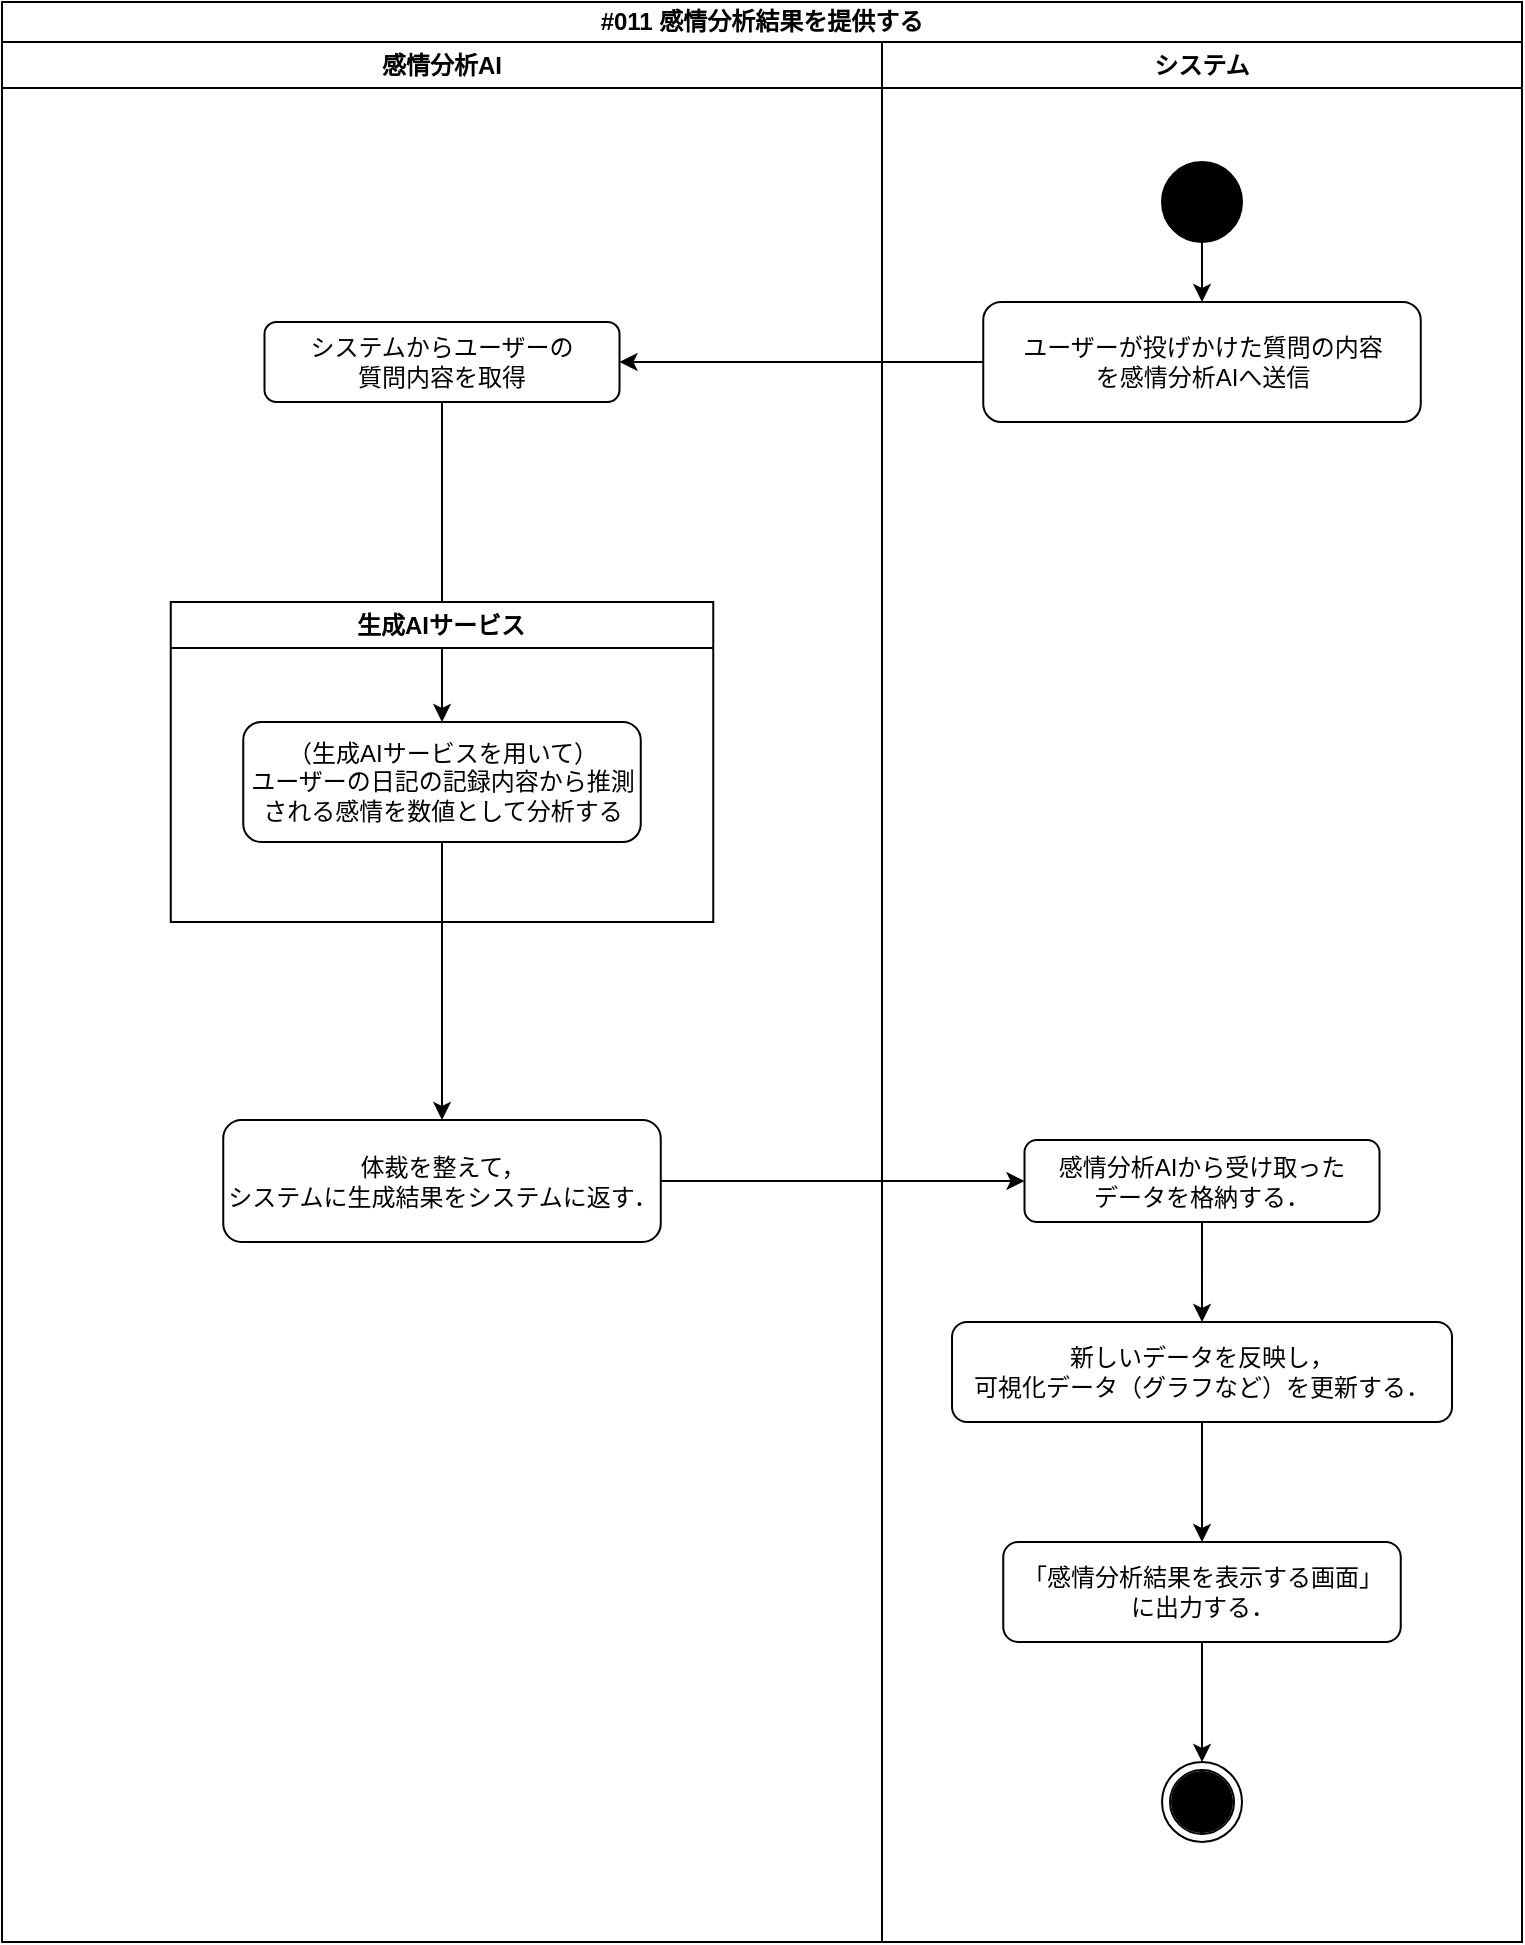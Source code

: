 <mxfile scale="10" border="10">
    <diagram id="PJhBvZbjIUu8iOUgB9s-" name="ページ1">
        <mxGraphModel dx="1296" dy="925" grid="1" gridSize="10" guides="1" tooltips="1" connect="1" arrows="1" fold="1" page="1" pageScale="1" pageWidth="827" pageHeight="1169" background="#ffffff" math="0" shadow="0">
            <root>
                <mxCell id="0"/>
                <mxCell id="1" parent="0"/>
                <mxCell id="42" value="#011 感情分析結果を提供する" style="swimlane;whiteSpace=wrap;html=1;swimlaneLine=1;startSize=20;rounded=0;" parent="1" vertex="1">
                    <mxGeometry x="40" y="40" width="760" height="970" as="geometry"/>
                </mxCell>
                <mxCell id="47" value="感情分析AI" style="swimlane;whiteSpace=wrap;html=1;" parent="42" vertex="1">
                    <mxGeometry y="20" width="440" height="950" as="geometry">
                        <mxRectangle y="20" width="90" height="30" as="alternateBounds"/>
                    </mxGeometry>
                </mxCell>
                <mxCell id="104" style="edgeStyle=orthogonalEdgeStyle;rounded=0;html=1;exitX=0.5;exitY=1;exitDx=0;exitDy=0;entryX=0.5;entryY=0;entryDx=0;entryDy=0;" parent="47" source="101" target="103" edge="1">
                    <mxGeometry relative="1" as="geometry"/>
                </mxCell>
                <mxCell id="101" value="システムからユーザーの&lt;br&gt;質問内容を取得" style="rounded=1;whiteSpace=wrap;html=1;fillColor=none;" parent="47" vertex="1">
                    <mxGeometry x="131.25" y="140" width="177.5" height="40" as="geometry"/>
                </mxCell>
                <mxCell id="106" style="edgeStyle=orthogonalEdgeStyle;rounded=0;html=1;exitX=0.5;exitY=1;exitDx=0;exitDy=0;entryX=0.5;entryY=0;entryDx=0;entryDy=0;" parent="47" source="103" target="105" edge="1">
                    <mxGeometry relative="1" as="geometry"/>
                </mxCell>
                <mxCell id="105" value="体裁を整えて，&lt;br&gt;システムに生成結果をシステムに返す．" style="rounded=1;whiteSpace=wrap;html=1;fillColor=none;" parent="47" vertex="1">
                    <mxGeometry x="110.63" y="539" width="218.75" height="61" as="geometry"/>
                </mxCell>
                <mxCell id="110" value="生成AIサービス" style="swimlane;whiteSpace=wrap;html=1;" parent="47" vertex="1">
                    <mxGeometry x="84.38" y="280" width="271.25" height="160" as="geometry"/>
                </mxCell>
                <mxCell id="103" value="（生成AIサービスを用いて）&lt;br&gt;ユーザーの日記の記録内容から推測される感情を数値として分析する" style="rounded=1;whiteSpace=wrap;html=1;fillColor=none;" parent="110" vertex="1">
                    <mxGeometry x="36.25" y="60" width="198.75" height="60" as="geometry"/>
                </mxCell>
                <mxCell id="48" value="システム" style="swimlane;whiteSpace=wrap;html=1;" parent="42" vertex="1">
                    <mxGeometry x="440" y="20" width="320" height="950" as="geometry">
                        <mxRectangle x="320" y="20" width="90" height="30" as="alternateBounds"/>
                    </mxGeometry>
                </mxCell>
                <mxCell id="76" style="edgeStyle=orthogonalEdgeStyle;html=1;exitX=1;exitY=0.5;exitDx=0;exitDy=0;fontColor=#000000;rounded=0;" parent="48" edge="1">
                    <mxGeometry relative="1" as="geometry">
                        <mxPoint x="305" y="325" as="sourcePoint"/>
                    </mxGeometry>
                </mxCell>
                <mxCell id="100" style="edgeStyle=orthogonalEdgeStyle;html=1;exitX=0.5;exitY=1;exitDx=0;exitDy=0;entryX=0.5;entryY=0;entryDx=0;entryDy=0;rounded=0;" parent="48" source="49" target="97" edge="1">
                    <mxGeometry relative="1" as="geometry"/>
                </mxCell>
                <mxCell id="49" value="" style="ellipse;whiteSpace=wrap;html=1;aspect=fixed;fillColor=#000000;" parent="48" vertex="1">
                    <mxGeometry x="140" y="60" width="40" height="40" as="geometry"/>
                </mxCell>
                <mxCell id="97" value="ユーザーが投げかけた質問の内容&lt;br&gt;を感情分析AIへ送信" style="rounded=1;whiteSpace=wrap;html=1;fillColor=none;" parent="48" vertex="1">
                    <mxGeometry x="50.63" y="130" width="218.75" height="60" as="geometry"/>
                </mxCell>
                <mxCell id="115" style="edgeStyle=none;html=1;exitX=0.5;exitY=1;exitDx=0;exitDy=0;entryX=0.5;entryY=0;entryDx=0;entryDy=0;" parent="48" source="108" target="113" edge="1">
                    <mxGeometry relative="1" as="geometry"/>
                </mxCell>
                <mxCell id="108" value="感情分析AIから受け取った&lt;br&gt;データを格納する．" style="rounded=1;whiteSpace=wrap;html=1;fillColor=none;" parent="48" vertex="1">
                    <mxGeometry x="71.25" y="549" width="177.5" height="41" as="geometry"/>
                </mxCell>
                <mxCell id="117" style="edgeStyle=none;html=1;exitX=0.5;exitY=1;exitDx=0;exitDy=0;entryX=0.5;entryY=0;entryDx=0;entryDy=0;" parent="48" source="111" target="98" edge="1">
                    <mxGeometry relative="1" as="geometry"/>
                </mxCell>
                <mxCell id="111" value="「感情分析結果を表示する画面」&lt;br&gt;に出力する．" style="rounded=1;whiteSpace=wrap;html=1;fillColor=none;" parent="48" vertex="1">
                    <mxGeometry x="60.63" y="750" width="198.74" height="50" as="geometry"/>
                </mxCell>
                <mxCell id="116" style="edgeStyle=none;html=1;exitX=0.5;exitY=1;exitDx=0;exitDy=0;entryX=0.5;entryY=0;entryDx=0;entryDy=0;" parent="48" source="113" target="111" edge="1">
                    <mxGeometry relative="1" as="geometry"/>
                </mxCell>
                <mxCell id="113" value="新しいデータを反映し，&lt;br&gt;可視化データ（グラフなど）を更新する．" style="rounded=1;whiteSpace=wrap;html=1;fillColor=none;" parent="48" vertex="1">
                    <mxGeometry x="35.01" y="640" width="250" height="50" as="geometry"/>
                </mxCell>
                <mxCell id="99" value="" style="group" parent="48" vertex="1" connectable="0">
                    <mxGeometry x="140.01" y="860" width="40" height="40" as="geometry"/>
                </mxCell>
                <mxCell id="68" value="" style="ellipse;whiteSpace=wrap;html=1;aspect=fixed;fillColor=#000000;" parent="99" vertex="1">
                    <mxGeometry x="5.004" y="5" width="30" height="30" as="geometry"/>
                </mxCell>
                <mxCell id="98" value="" style="ellipse;shape=doubleEllipse;whiteSpace=wrap;html=1;aspect=fixed;rounded=0;fillColor=none;" parent="99" vertex="1">
                    <mxGeometry width="40" height="40" as="geometry"/>
                </mxCell>
                <mxCell id="102" style="edgeStyle=orthogonalEdgeStyle;rounded=0;html=1;exitX=0;exitY=0.5;exitDx=0;exitDy=0;entryX=1;entryY=0.5;entryDx=0;entryDy=0;" parent="42" source="97" target="101" edge="1">
                    <mxGeometry relative="1" as="geometry"/>
                </mxCell>
                <mxCell id="109" style="edgeStyle=orthogonalEdgeStyle;rounded=0;html=1;exitX=1;exitY=0.5;exitDx=0;exitDy=0;entryX=0;entryY=0.5;entryDx=0;entryDy=0;" parent="42" source="105" target="108" edge="1">
                    <mxGeometry relative="1" as="geometry"/>
                </mxCell>
            </root>
        </mxGraphModel>
    </diagram>
</mxfile>
